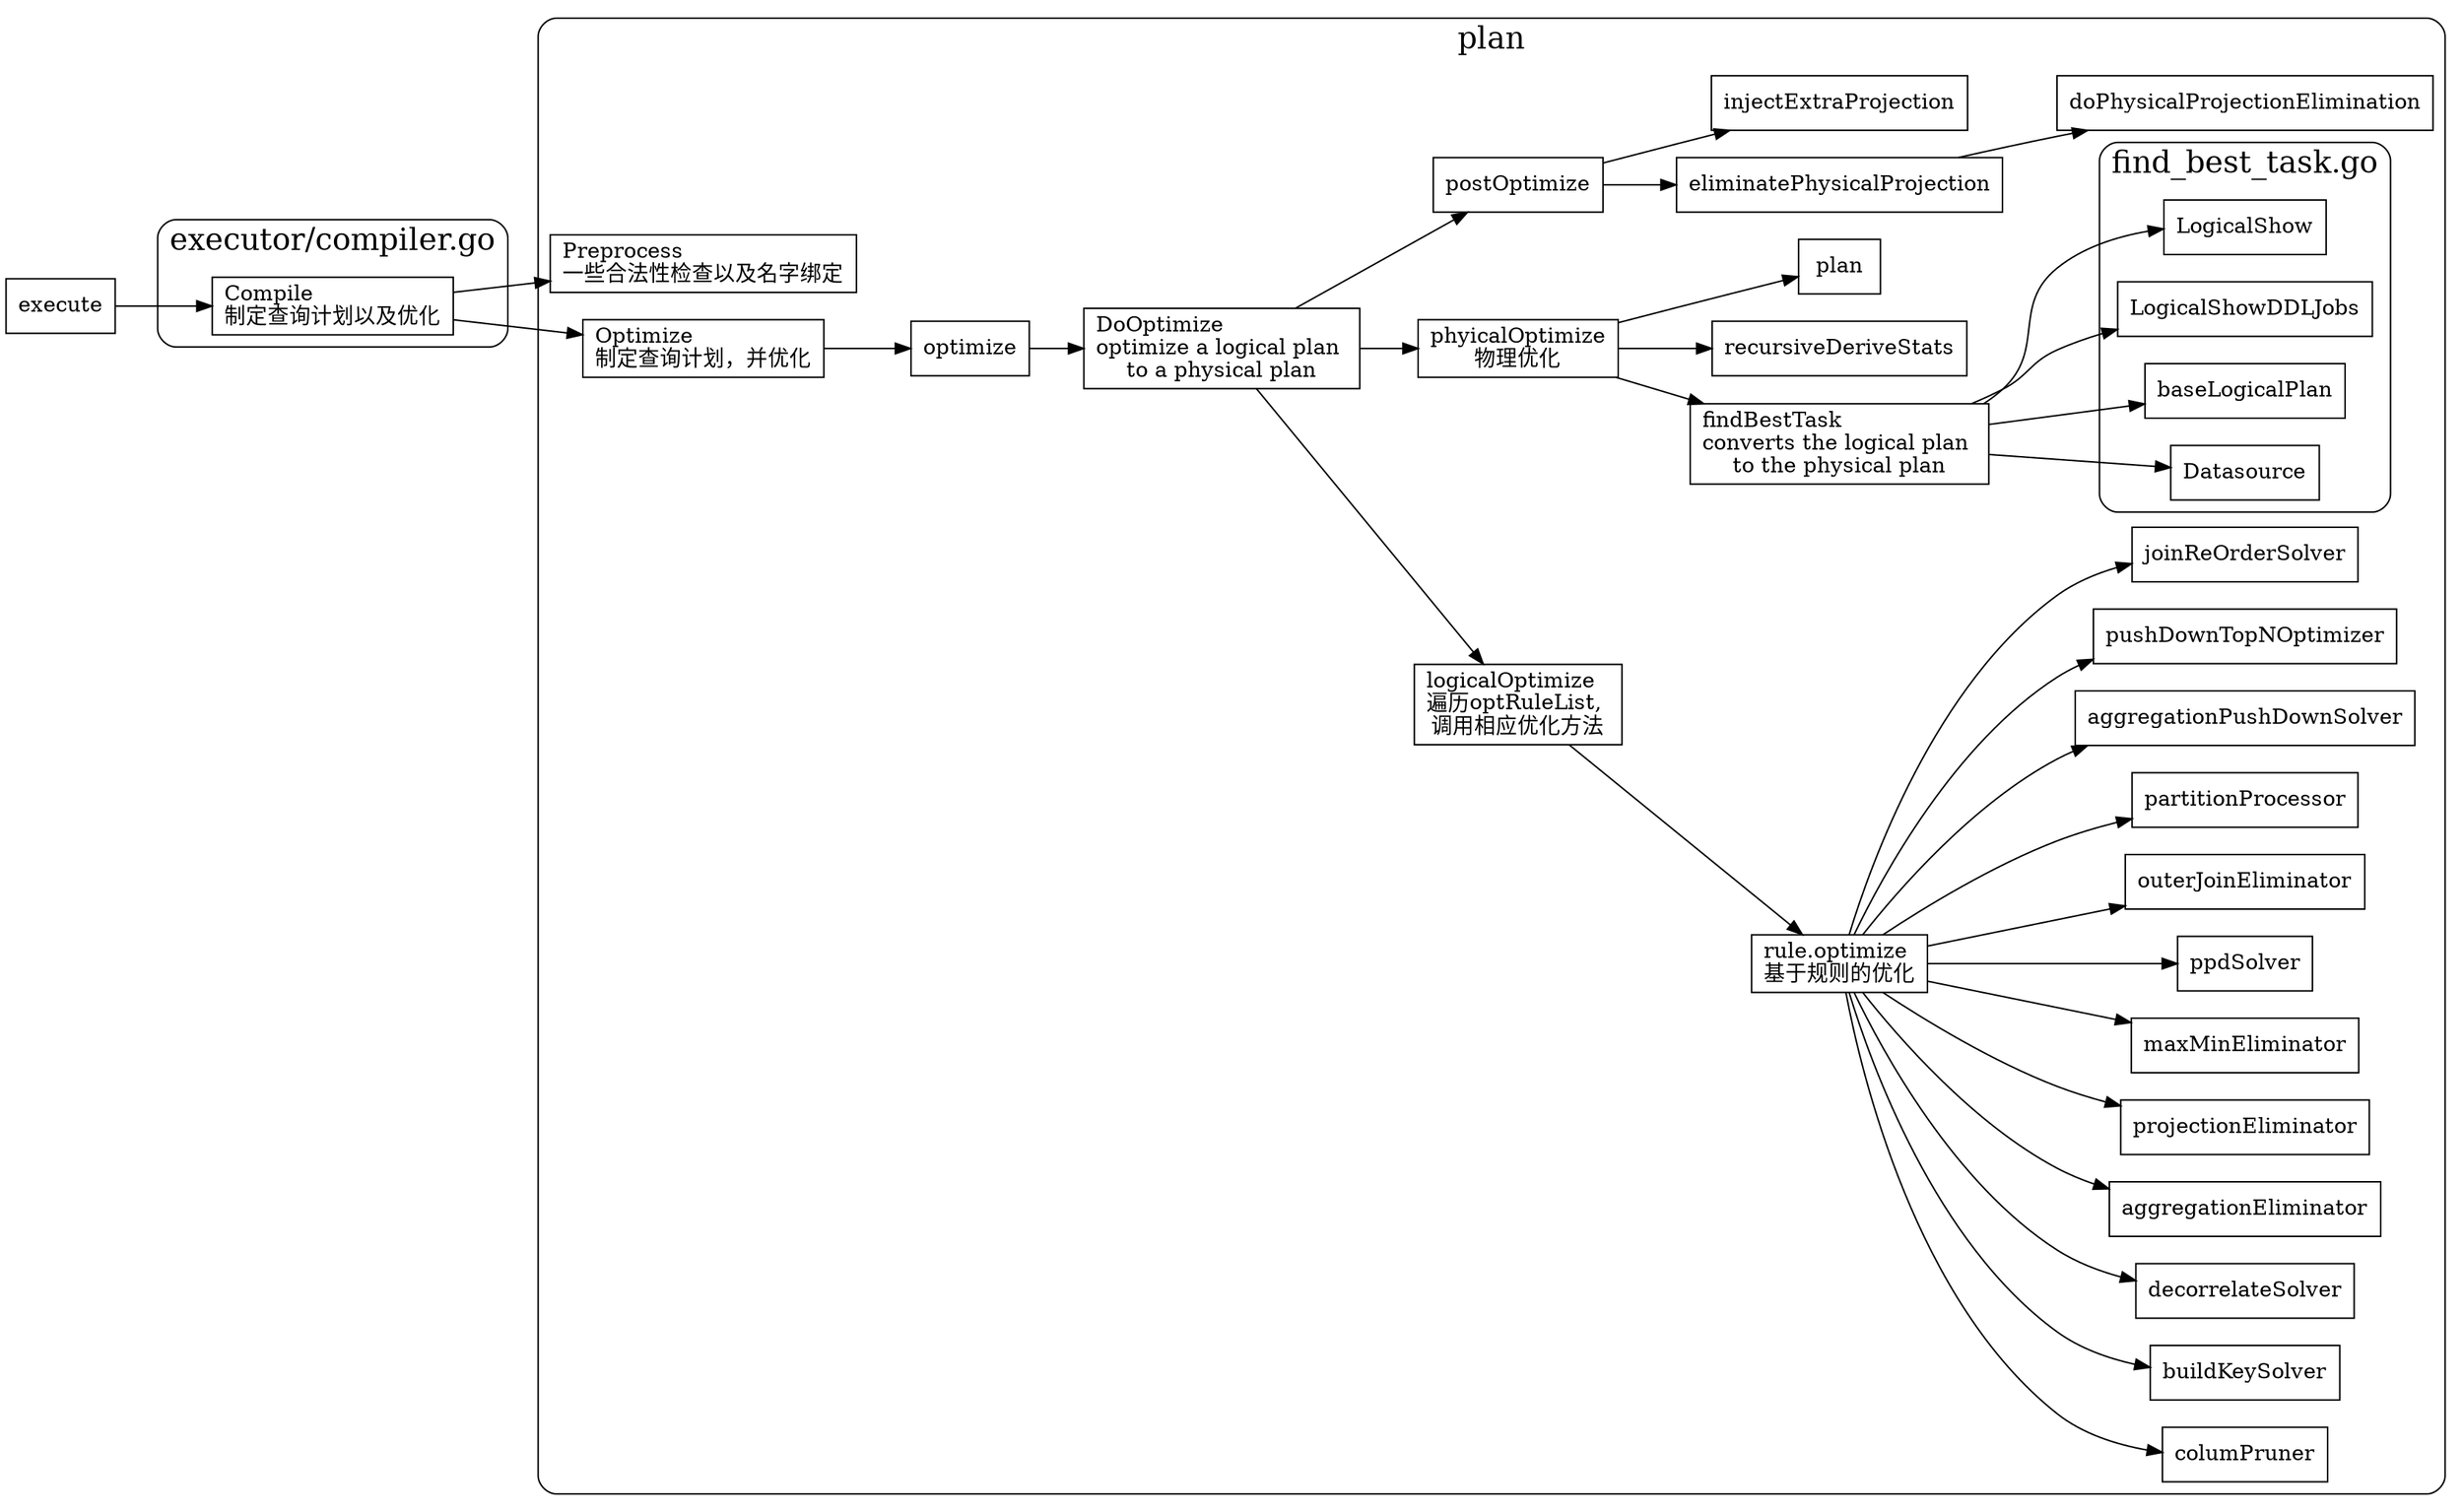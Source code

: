 digraph sql_plan {
  node[shape=box;];
  newrank=true;
  rankdir=LR;

  execute -> {
    Compile;
  }

  Compile -> {Preprocess, Optimize};
  subgraph cluster_compiler {
    graph[label="executor/compiler.go";fontsize=20;style=rounded]
    Compile[label="Compile\l制定查询计划以及优化"];
  }
  subgraph cluster_plan {
    graph[label="plan";fontsize=20;style=rounded]
    Preprocess[label="Preprocess\l一些合法性检查以及名字绑定"];
    Optimize[label="Optimize\l制定查询计划，并优化"];
    DoOptimize[label="DoOptimize\loptimize a logical plan \lto a physical plan"]
    Optimize -> optimize -> DoOptimize;
    logicalOptimize[label="logicalOptimize\l遍历optRuleList, \l调用相应优化方法"]
    phyicalOptimize[label="phyicalOptimize\l物理优化"]
    DoOptimize -> {
      logicalOptimize;
      phyicalOptimize;
      postOptimize;
    };

      // 基于规则的优化
      rule_optimize[label="rule.optimize\l基于规则的优化"];
      logicalOptimize -> rule_optimize;
      rule_optimize -> {
        columPruner;
        buildKeySolver;
        decorrelateSolver;
        aggregationEliminator;
        projectionEliminator;
        maxMinEliminator;
        ppdSolver;
        outerJoinEliminator;
        partitionProcessor;
        aggregationPushDownSolver;
        pushDownTopNOptimizer;
        joinReOrderSolver;
      };

      findBestTask[label="findBestTask\lconverts the logical plan \lto the physical plan"];

      phyicalOptimize -> {
        recursiveDeriveStats;
        findBestTask;
        plan;
      };

      postOptimize -> {
        eliminatePhysicalProjection;
        injectExtraProjection;
      };
      eliminatePhysicalProjection -> doPhysicalProjectionElimination;

      subgraph cluster_find_best_task {
        graph[label="find_best_task.go";fontsize=20;style=rounded]
        LogicalShow;
        LogicalShowDDLJobs;
        baseLogicalPlan;
        Datasource;
      }

      findBestTask -> {
        LogicalShow;
        LogicalShowDDLJobs;
        baseLogicalPlan;
        Datasource;
      };
  }

}
